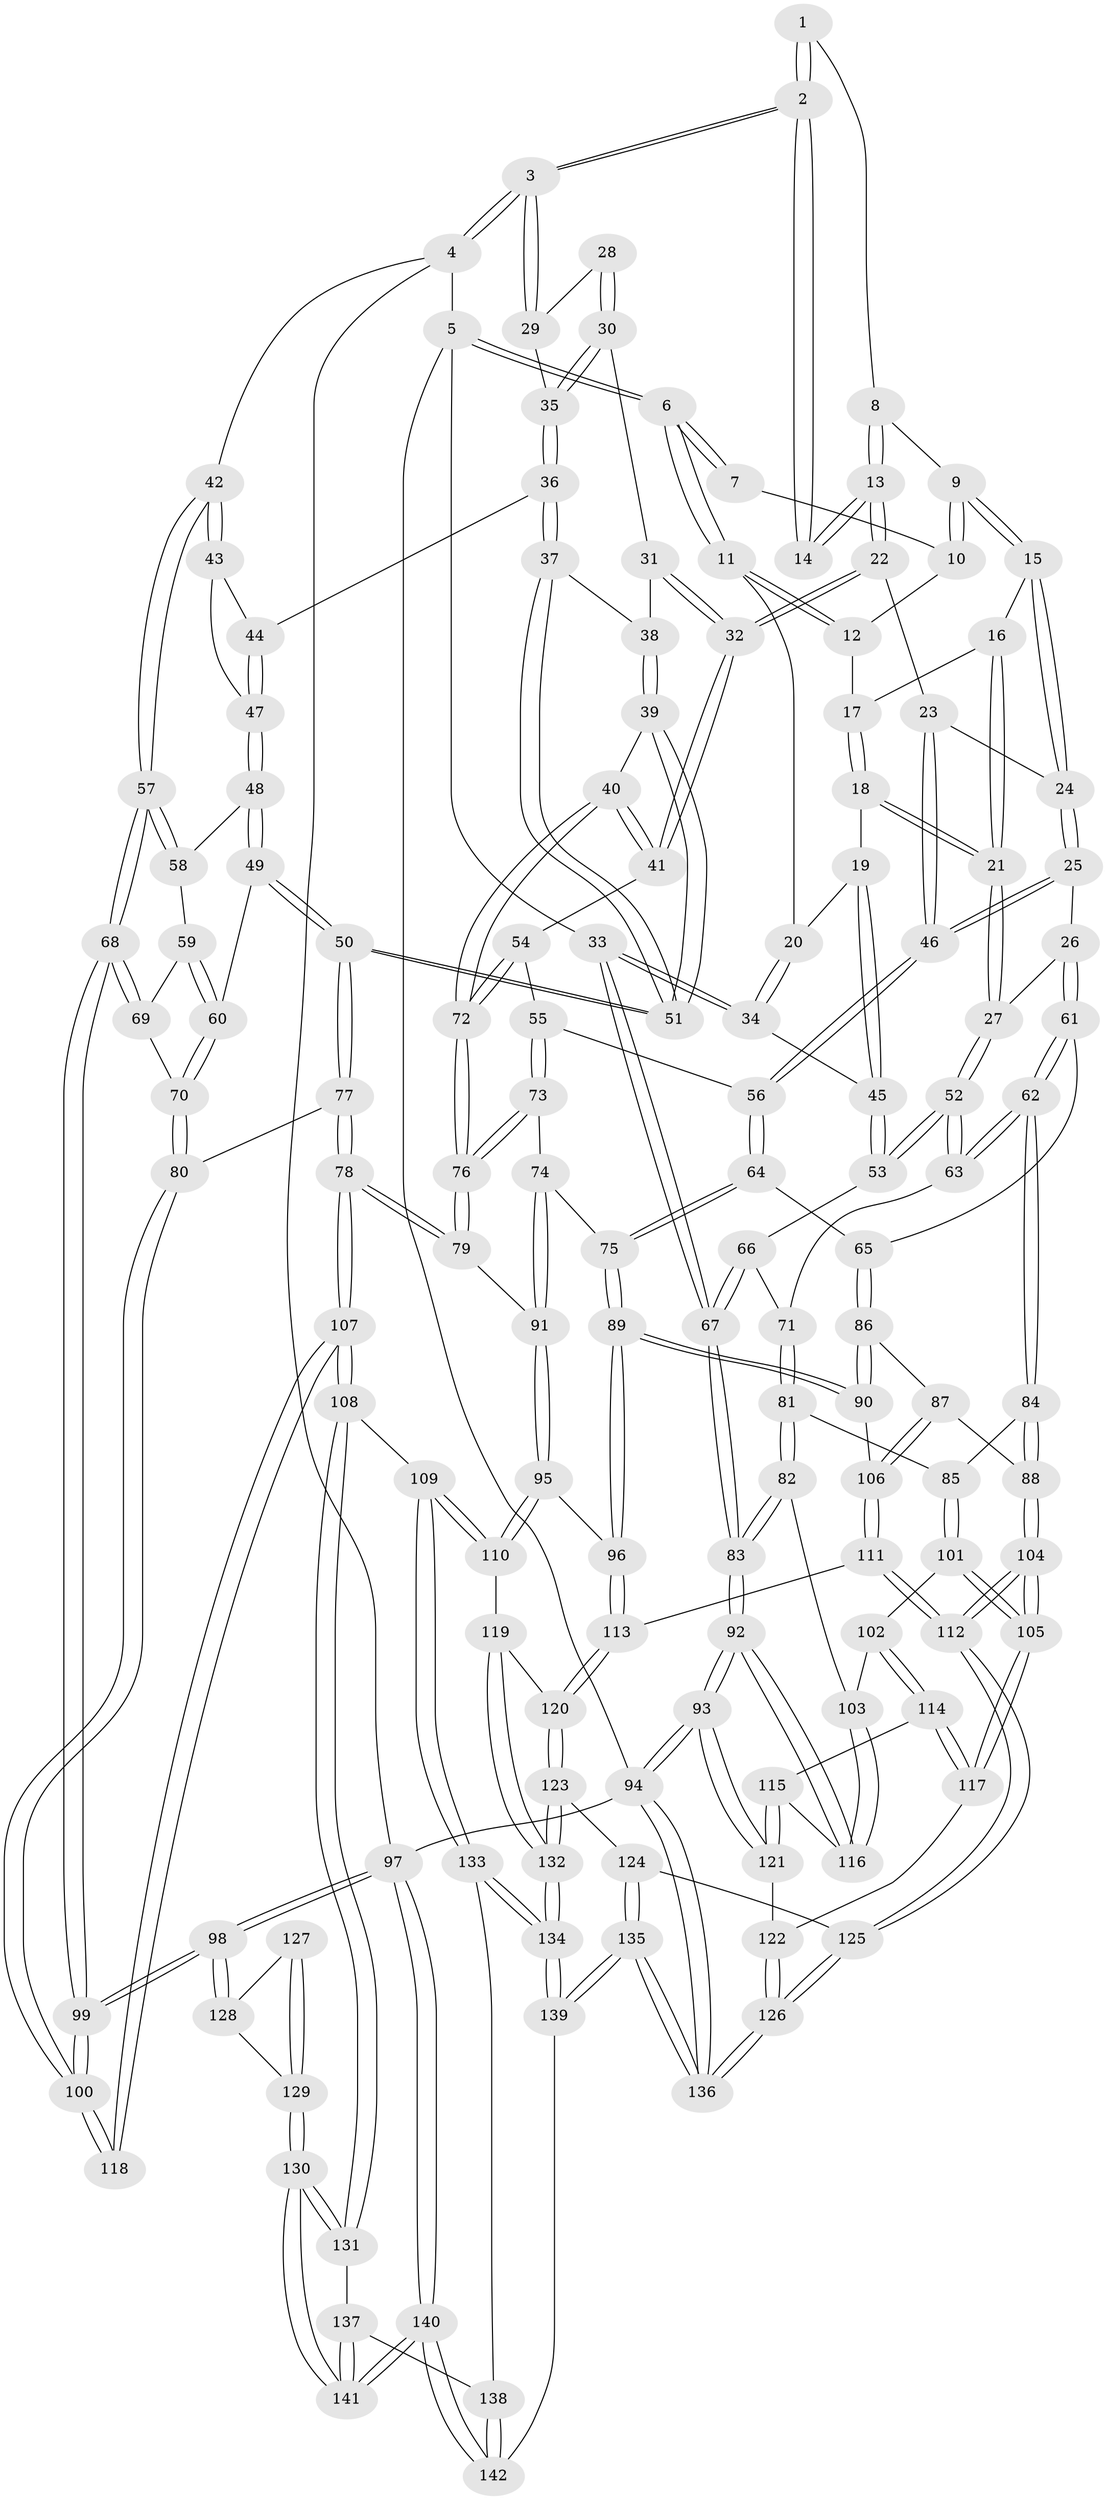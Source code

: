 // Generated by graph-tools (version 1.1) at 2025/01/03/09/25 05:01:50]
// undirected, 142 vertices, 352 edges
graph export_dot {
graph [start="1"]
  node [color=gray90,style=filled];
  1 [pos="+0.47376683323286206+0"];
  2 [pos="+1+0"];
  3 [pos="+1+0"];
  4 [pos="+1+0"];
  5 [pos="+0+0"];
  6 [pos="+0+0"];
  7 [pos="+0.45194601229573156+0"];
  8 [pos="+0.6025573738961296+0.09341365456585744"];
  9 [pos="+0.4141862722247572+0.11653573455529768"];
  10 [pos="+0.4023242234962109+0.017000664412884378"];
  11 [pos="+0.18846900761039212+0.10287041812431792"];
  12 [pos="+0.2170346041332337+0.10269778632126139"];
  13 [pos="+0.6368430089437994+0.1411253373510306"];
  14 [pos="+0.7812680708953952+0.0396535257749921"];
  15 [pos="+0.4138876059278585+0.12716770720044068"];
  16 [pos="+0.3343421027922963+0.16357384765205957"];
  17 [pos="+0.2814857674192233+0.14133132737671159"];
  18 [pos="+0.26491633973448364+0.2561490114260654"];
  19 [pos="+0.20854040992531306+0.23015205669890082"];
  20 [pos="+0.18479876721068433+0.17485901178719812"];
  21 [pos="+0.2876575448931436+0.26875507967604534"];
  22 [pos="+0.623793179433313+0.20741818707772072"];
  23 [pos="+0.5615632409716116+0.21040562376961147"];
  24 [pos="+0.42887156344196536+0.15247930646217375"];
  25 [pos="+0.38969163354192615+0.31648523468046985"];
  26 [pos="+0.3219529093923273+0.3206021050339098"];
  27 [pos="+0.3210673610355631+0.32024267074793883"];
  28 [pos="+0.7835752228837257+0.1950584233759256"];
  29 [pos="+1+0.02213463872857732"];
  30 [pos="+0.7792773375991425+0.2229992002650017"];
  31 [pos="+0.7785644229962241+0.2237412945080714"];
  32 [pos="+0.6280136391912217+0.2142934565009449"];
  33 [pos="+0+0.12005114305630261"];
  34 [pos="+0.017952444280545144+0.24790128508771103"];
  35 [pos="+0.9213601305523667+0.18657833634863133"];
  36 [pos="+0.9137347244621012+0.25035268093069946"];
  37 [pos="+0.856136584735791+0.2938043675099279"];
  38 [pos="+0.7788875693205106+0.22461038883202206"];
  39 [pos="+0.77281934660248+0.379452918143755"];
  40 [pos="+0.7062418254052991+0.38099680809094616"];
  41 [pos="+0.6281118792975675+0.21509469976373843"];
  42 [pos="+1+0.31997052986891256"];
  43 [pos="+1+0.3063031312448978"];
  44 [pos="+0.9167642051838458+0.2548110615186931"];
  45 [pos="+0.11753349995899215+0.33581282561455456"];
  46 [pos="+0.42911011044615155+0.33743266415964923"];
  47 [pos="+0.941694180733565+0.3305426502575888"];
  48 [pos="+0.9392521828977278+0.34247206780856115"];
  49 [pos="+0.8280355947636582+0.40586354616562864"];
  50 [pos="+0.827958025373344+0.40585451674283507"];
  51 [pos="+0.8101571555852936+0.38931814839536294"];
  52 [pos="+0.19616468159093592+0.39093745211432074"];
  53 [pos="+0.1222610894845117+0.35345440243832105"];
  54 [pos="+0.5269846278412418+0.3907713897021533"];
  55 [pos="+0.508168885892458+0.3954128176146804"];
  56 [pos="+0.46417339243527195+0.3852200863384177"];
  57 [pos="+1+0.34263804978551693"];
  58 [pos="+0.966894391605558+0.3743529787691876"];
  59 [pos="+0.954916001914004+0.4216284676130487"];
  60 [pos="+0.857914529179976+0.42049908641125344"];
  61 [pos="+0.32085762025483905+0.45068519534763407"];
  62 [pos="+0.23270399927723456+0.5046204004983907"];
  63 [pos="+0.21229826691598222+0.46376052082314584"];
  64 [pos="+0.4092208049100668+0.4866231621385483"];
  65 [pos="+0.39932120335267923+0.4904045712336185"];
  66 [pos="+0.08624541385536634+0.3990573085639734"];
  67 [pos="+0+0.4412360459257203"];
  68 [pos="+1+0.47523592611018534"];
  69 [pos="+0.9576662811922503+0.4245743463399907"];
  70 [pos="+0.9524981231947526+0.5365824030043547"];
  71 [pos="+0.0889911132205862+0.47163280701389754"];
  72 [pos="+0.6633737676107084+0.42964675105864175"];
  73 [pos="+0.5251687765268883+0.47041308627269324"];
  74 [pos="+0.5160875267582795+0.5221009259279191"];
  75 [pos="+0.45490013938397483+0.5237732650821253"];
  76 [pos="+0.6566815145737163+0.5105344603532765"];
  77 [pos="+0.8003042373724932+0.5879406072407964"];
  78 [pos="+0.7652478466995583+0.6103102288159109"];
  79 [pos="+0.6573125286797723+0.5184111004381167"];
  80 [pos="+0.9741275396273095+0.5887553965905291"];
  81 [pos="+0.08192967059600309+0.49435130432091257"];
  82 [pos="+0+0.5636684348806452"];
  83 [pos="+0+0.5655286713902049"];
  84 [pos="+0.23130120715864358+0.5172409718263709"];
  85 [pos="+0.16999091640120506+0.5508061275482681"];
  86 [pos="+0.38451188899387073+0.5165110604127712"];
  87 [pos="+0.3093827434094117+0.5758572104333557"];
  88 [pos="+0.28474891333073726+0.5781577158068479"];
  89 [pos="+0.4559301894368522+0.6169015365176114"];
  90 [pos="+0.41577448162462405+0.612616570459642"];
  91 [pos="+0.5667895348864863+0.5772311177712787"];
  92 [pos="+0+0.674700762680158"];
  93 [pos="+0+1"];
  94 [pos="+0+1"];
  95 [pos="+0.542699469719153+0.6398048477055969"];
  96 [pos="+0.4833223418895894+0.63718200249411"];
  97 [pos="+1+1"];
  98 [pos="+1+0.8168661361549692"];
  99 [pos="+1+0.661894170629177"];
  100 [pos="+1+0.6480911076265294"];
  101 [pos="+0.1411239042911606+0.6051474020515288"];
  102 [pos="+0.09366230800630172+0.6210418061008989"];
  103 [pos="+0.07520993713721166+0.6144529337886158"];
  104 [pos="+0.2527872457701579+0.7122966191583556"];
  105 [pos="+0.23741386722159513+0.7095973927400321"];
  106 [pos="+0.3839449567403549+0.6241047210505368"];
  107 [pos="+0.7393948986216803+0.7179776942766605"];
  108 [pos="+0.7071779257116104+0.7477188529345881"];
  109 [pos="+0.6339862103349917+0.7456816038156793"];
  110 [pos="+0.601425451147189+0.7356895013403305"];
  111 [pos="+0.36410729588967683+0.6872977695194836"];
  112 [pos="+0.260197232410232+0.7201243297712847"];
  113 [pos="+0.4238466944030761+0.7200672096099426"];
  114 [pos="+0.09792551604817566+0.687414602953507"];
  115 [pos="+0.07386085627223359+0.7085033100397362"];
  116 [pos="+0.04041254922747066+0.6893444538803496"];
  117 [pos="+0.16448380885400524+0.7315113130727835"];
  118 [pos="+0.8711838402954587+0.7577866109430591"];
  119 [pos="+0.5635925736341334+0.7583250216072528"];
  120 [pos="+0.4296080135736499+0.7436964117452167"];
  121 [pos="+0.032611799122740114+0.8118106879153979"];
  122 [pos="+0.14761042786685855+0.7520712661694139"];
  123 [pos="+0.39857870513964166+0.8163655309379286"];
  124 [pos="+0.336181249474475+0.8138531393054925"];
  125 [pos="+0.2691133547072953+0.7524051795404815"];
  126 [pos="+0.17588261179203418+0.891321821687332"];
  127 [pos="+0.8727476414159562+0.764720332062736"];
  128 [pos="+0.9441369249747548+0.8320253493822746"];
  129 [pos="+0.874047372407673+0.8855885498601421"];
  130 [pos="+0.8663720693038319+0.9128684136602602"];
  131 [pos="+0.7218729694137315+0.814851827629568"];
  132 [pos="+0.4671972001439307+0.8877018080772361"];
  133 [pos="+0.5923001579848253+0.8763449277702173"];
  134 [pos="+0.4847741235560621+0.9816972961971907"];
  135 [pos="+0.1845365902136517+1"];
  136 [pos="+0.009767285417764882+1"];
  137 [pos="+0.695771663511334+0.9161646144869684"];
  138 [pos="+0.6941869518928777+0.9188667177814737"];
  139 [pos="+0.4748692876728307+1"];
  140 [pos="+1+1"];
  141 [pos="+0.8792429661925036+0.9549314249703206"];
  142 [pos="+0.6113563315794468+1"];
  1 -- 2;
  1 -- 2;
  1 -- 8;
  2 -- 3;
  2 -- 3;
  2 -- 14;
  2 -- 14;
  3 -- 4;
  3 -- 4;
  3 -- 29;
  3 -- 29;
  4 -- 5;
  4 -- 42;
  4 -- 97;
  5 -- 6;
  5 -- 6;
  5 -- 33;
  5 -- 94;
  6 -- 7;
  6 -- 7;
  6 -- 11;
  6 -- 11;
  7 -- 10;
  8 -- 9;
  8 -- 13;
  8 -- 13;
  9 -- 10;
  9 -- 10;
  9 -- 15;
  9 -- 15;
  10 -- 12;
  11 -- 12;
  11 -- 12;
  11 -- 20;
  12 -- 17;
  13 -- 14;
  13 -- 14;
  13 -- 22;
  13 -- 22;
  15 -- 16;
  15 -- 24;
  15 -- 24;
  16 -- 17;
  16 -- 21;
  16 -- 21;
  17 -- 18;
  17 -- 18;
  18 -- 19;
  18 -- 21;
  18 -- 21;
  19 -- 20;
  19 -- 45;
  19 -- 45;
  20 -- 34;
  20 -- 34;
  21 -- 27;
  21 -- 27;
  22 -- 23;
  22 -- 32;
  22 -- 32;
  23 -- 24;
  23 -- 46;
  23 -- 46;
  24 -- 25;
  24 -- 25;
  25 -- 26;
  25 -- 46;
  25 -- 46;
  26 -- 27;
  26 -- 61;
  26 -- 61;
  27 -- 52;
  27 -- 52;
  28 -- 29;
  28 -- 30;
  28 -- 30;
  29 -- 35;
  30 -- 31;
  30 -- 35;
  30 -- 35;
  31 -- 32;
  31 -- 32;
  31 -- 38;
  32 -- 41;
  32 -- 41;
  33 -- 34;
  33 -- 34;
  33 -- 67;
  33 -- 67;
  34 -- 45;
  35 -- 36;
  35 -- 36;
  36 -- 37;
  36 -- 37;
  36 -- 44;
  37 -- 38;
  37 -- 51;
  37 -- 51;
  38 -- 39;
  38 -- 39;
  39 -- 40;
  39 -- 51;
  39 -- 51;
  40 -- 41;
  40 -- 41;
  40 -- 72;
  40 -- 72;
  41 -- 54;
  42 -- 43;
  42 -- 43;
  42 -- 57;
  42 -- 57;
  43 -- 44;
  43 -- 47;
  44 -- 47;
  44 -- 47;
  45 -- 53;
  45 -- 53;
  46 -- 56;
  46 -- 56;
  47 -- 48;
  47 -- 48;
  48 -- 49;
  48 -- 49;
  48 -- 58;
  49 -- 50;
  49 -- 50;
  49 -- 60;
  50 -- 51;
  50 -- 51;
  50 -- 77;
  50 -- 77;
  52 -- 53;
  52 -- 53;
  52 -- 63;
  52 -- 63;
  53 -- 66;
  54 -- 55;
  54 -- 72;
  54 -- 72;
  55 -- 56;
  55 -- 73;
  55 -- 73;
  56 -- 64;
  56 -- 64;
  57 -- 58;
  57 -- 58;
  57 -- 68;
  57 -- 68;
  58 -- 59;
  59 -- 60;
  59 -- 60;
  59 -- 69;
  60 -- 70;
  60 -- 70;
  61 -- 62;
  61 -- 62;
  61 -- 65;
  62 -- 63;
  62 -- 63;
  62 -- 84;
  62 -- 84;
  63 -- 71;
  64 -- 65;
  64 -- 75;
  64 -- 75;
  65 -- 86;
  65 -- 86;
  66 -- 67;
  66 -- 67;
  66 -- 71;
  67 -- 83;
  67 -- 83;
  68 -- 69;
  68 -- 69;
  68 -- 99;
  68 -- 99;
  69 -- 70;
  70 -- 80;
  70 -- 80;
  71 -- 81;
  71 -- 81;
  72 -- 76;
  72 -- 76;
  73 -- 74;
  73 -- 76;
  73 -- 76;
  74 -- 75;
  74 -- 91;
  74 -- 91;
  75 -- 89;
  75 -- 89;
  76 -- 79;
  76 -- 79;
  77 -- 78;
  77 -- 78;
  77 -- 80;
  78 -- 79;
  78 -- 79;
  78 -- 107;
  78 -- 107;
  79 -- 91;
  80 -- 100;
  80 -- 100;
  81 -- 82;
  81 -- 82;
  81 -- 85;
  82 -- 83;
  82 -- 83;
  82 -- 103;
  83 -- 92;
  83 -- 92;
  84 -- 85;
  84 -- 88;
  84 -- 88;
  85 -- 101;
  85 -- 101;
  86 -- 87;
  86 -- 90;
  86 -- 90;
  87 -- 88;
  87 -- 106;
  87 -- 106;
  88 -- 104;
  88 -- 104;
  89 -- 90;
  89 -- 90;
  89 -- 96;
  89 -- 96;
  90 -- 106;
  91 -- 95;
  91 -- 95;
  92 -- 93;
  92 -- 93;
  92 -- 116;
  92 -- 116;
  93 -- 94;
  93 -- 94;
  93 -- 121;
  93 -- 121;
  94 -- 136;
  94 -- 136;
  94 -- 97;
  95 -- 96;
  95 -- 110;
  95 -- 110;
  96 -- 113;
  96 -- 113;
  97 -- 98;
  97 -- 98;
  97 -- 140;
  97 -- 140;
  98 -- 99;
  98 -- 99;
  98 -- 128;
  98 -- 128;
  99 -- 100;
  99 -- 100;
  100 -- 118;
  100 -- 118;
  101 -- 102;
  101 -- 105;
  101 -- 105;
  102 -- 103;
  102 -- 114;
  102 -- 114;
  103 -- 116;
  103 -- 116;
  104 -- 105;
  104 -- 105;
  104 -- 112;
  104 -- 112;
  105 -- 117;
  105 -- 117;
  106 -- 111;
  106 -- 111;
  107 -- 108;
  107 -- 108;
  107 -- 118;
  107 -- 118;
  108 -- 109;
  108 -- 131;
  108 -- 131;
  109 -- 110;
  109 -- 110;
  109 -- 133;
  109 -- 133;
  110 -- 119;
  111 -- 112;
  111 -- 112;
  111 -- 113;
  112 -- 125;
  112 -- 125;
  113 -- 120;
  113 -- 120;
  114 -- 115;
  114 -- 117;
  114 -- 117;
  115 -- 116;
  115 -- 121;
  115 -- 121;
  117 -- 122;
  119 -- 120;
  119 -- 132;
  119 -- 132;
  120 -- 123;
  120 -- 123;
  121 -- 122;
  122 -- 126;
  122 -- 126;
  123 -- 124;
  123 -- 132;
  123 -- 132;
  124 -- 125;
  124 -- 135;
  124 -- 135;
  125 -- 126;
  125 -- 126;
  126 -- 136;
  126 -- 136;
  127 -- 128;
  127 -- 129;
  127 -- 129;
  128 -- 129;
  129 -- 130;
  129 -- 130;
  130 -- 131;
  130 -- 131;
  130 -- 141;
  130 -- 141;
  131 -- 137;
  132 -- 134;
  132 -- 134;
  133 -- 134;
  133 -- 134;
  133 -- 138;
  134 -- 139;
  134 -- 139;
  135 -- 136;
  135 -- 136;
  135 -- 139;
  135 -- 139;
  137 -- 138;
  137 -- 141;
  137 -- 141;
  138 -- 142;
  138 -- 142;
  139 -- 142;
  140 -- 141;
  140 -- 141;
  140 -- 142;
  140 -- 142;
}
